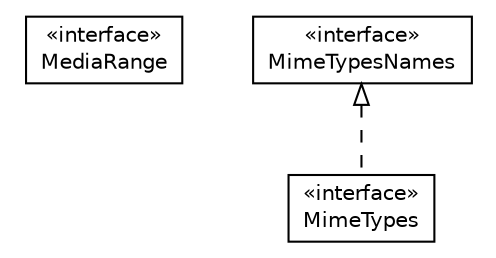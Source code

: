 #!/usr/local/bin/dot
#
# Class diagram 
# Generated by UMLGraph version R5_6-24-gf6e263 (http://www.umlgraph.org/)
#

digraph G {
	edge [fontname="Helvetica",fontsize=10,labelfontname="Helvetica",labelfontsize=10];
	node [fontname="Helvetica",fontsize=10,shape=plaintext];
	nodesep=0.25;
	ranksep=0.5;
	// org.qiweb.api.mime.MediaRange
	c1249 [label=<<table title="org.qiweb.api.mime.MediaRange" border="0" cellborder="1" cellspacing="0" cellpadding="2" port="p" href="./MediaRange.html">
		<tr><td><table border="0" cellspacing="0" cellpadding="1">
<tr><td align="center" balign="center"> &#171;interface&#187; </td></tr>
<tr><td align="center" balign="center"> MediaRange </td></tr>
		</table></td></tr>
		</table>>, URL="./MediaRange.html", fontname="Helvetica", fontcolor="black", fontsize=10.0];
	// org.qiweb.api.mime.MimeTypes
	c1250 [label=<<table title="org.qiweb.api.mime.MimeTypes" border="0" cellborder="1" cellspacing="0" cellpadding="2" port="p" href="./MimeTypes.html">
		<tr><td><table border="0" cellspacing="0" cellpadding="1">
<tr><td align="center" balign="center"> &#171;interface&#187; </td></tr>
<tr><td align="center" balign="center"> MimeTypes </td></tr>
		</table></td></tr>
		</table>>, URL="./MimeTypes.html", fontname="Helvetica", fontcolor="black", fontsize=10.0];
	// org.qiweb.api.mime.MimeTypesNames
	c1251 [label=<<table title="org.qiweb.api.mime.MimeTypesNames" border="0" cellborder="1" cellspacing="0" cellpadding="2" port="p" href="./MimeTypesNames.html">
		<tr><td><table border="0" cellspacing="0" cellpadding="1">
<tr><td align="center" balign="center"> &#171;interface&#187; </td></tr>
<tr><td align="center" balign="center"> MimeTypesNames </td></tr>
		</table></td></tr>
		</table>>, URL="./MimeTypesNames.html", fontname="Helvetica", fontcolor="black", fontsize=10.0];
	//org.qiweb.api.mime.MimeTypes implements org.qiweb.api.mime.MimeTypesNames
	c1251:p -> c1250:p [dir=back,arrowtail=empty,style=dashed];
}

